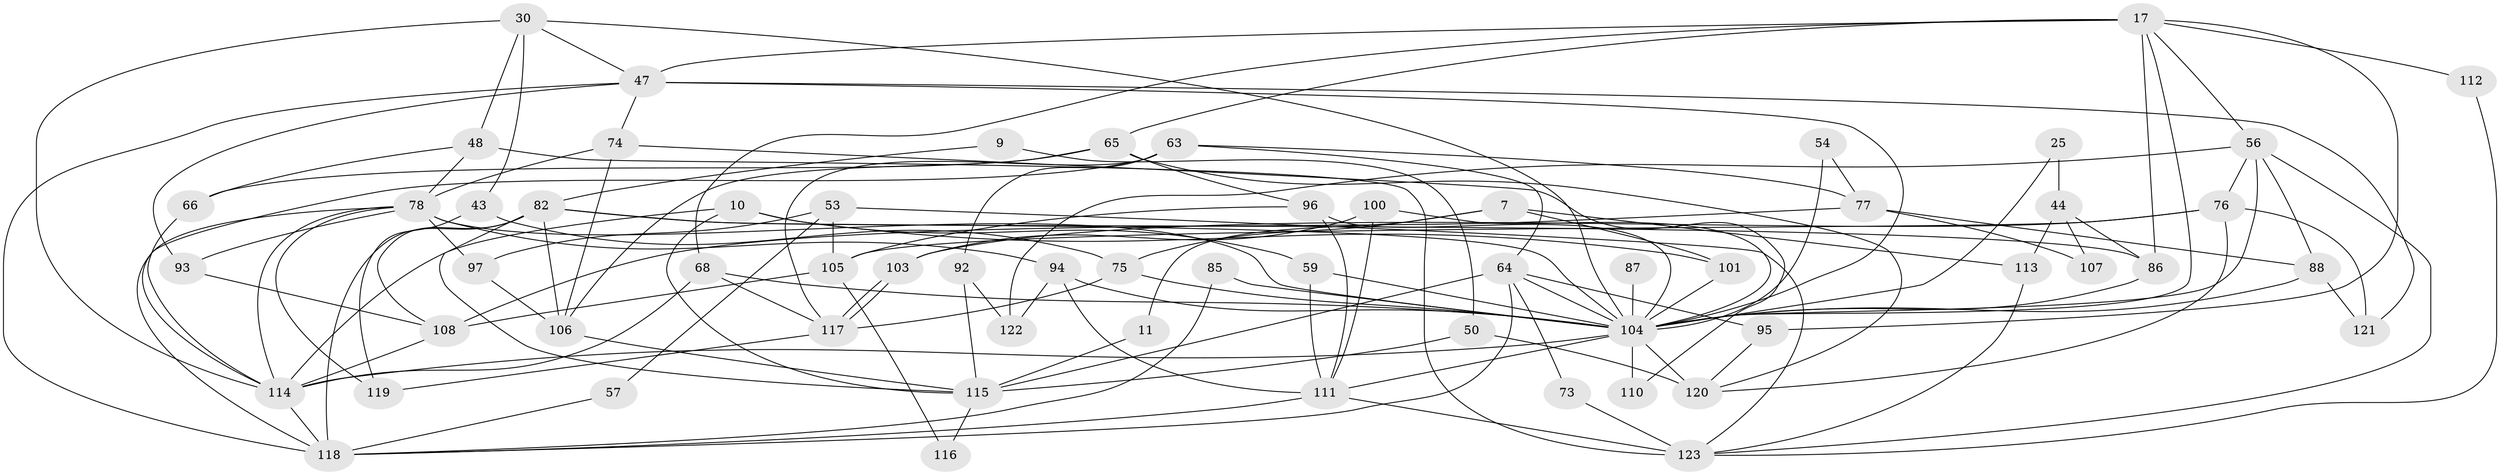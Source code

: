 // original degree distribution, {4: 0.3008130081300813, 6: 0.11382113821138211, 2: 0.16260162601626016, 7: 0.032520325203252036, 5: 0.1951219512195122, 3: 0.1951219512195122}
// Generated by graph-tools (version 1.1) at 2025/51/03/09/25 04:51:08]
// undirected, 61 vertices, 137 edges
graph export_dot {
graph [start="1"]
  node [color=gray90,style=filled];
  7;
  9;
  10;
  11;
  17 [super="+6"];
  25;
  30;
  43 [super="+38"];
  44 [super="+31"];
  47 [super="+21"];
  48 [super="+45"];
  50;
  53 [super="+22"];
  54;
  56 [super="+26+52"];
  57;
  59;
  63 [super="+19+20"];
  64 [super="+1+2+12+39"];
  65;
  66;
  68;
  73;
  74;
  75 [super="+14"];
  76 [super="+61"];
  77;
  78 [super="+33+55"];
  82 [super="+46"];
  85;
  86 [super="+23"];
  87;
  88 [super="+79"];
  92;
  93;
  94 [super="+40"];
  95;
  96;
  97 [super="+3"];
  100;
  101;
  103;
  104 [super="+69+98"];
  105 [super="+67"];
  106;
  107;
  108;
  110;
  111 [super="+62+42"];
  112;
  113;
  114 [super="+99+109"];
  115 [super="+28"];
  116;
  117 [super="+102"];
  118 [super="+24+91"];
  119;
  120 [super="+36"];
  121 [super="+81"];
  122;
  123 [super="+80"];
  7 -- 101;
  7 -- 11;
  7 -- 75 [weight=2];
  7 -- 113;
  9 -- 50;
  9 -- 82;
  10 -- 59;
  10 -- 101;
  10 -- 115;
  10 -- 114;
  11 -- 115;
  17 -- 68;
  17 -- 86 [weight=2];
  17 -- 95;
  17 -- 112;
  17 -- 65;
  17 -- 56;
  17 -- 47 [weight=2];
  17 -- 104;
  25 -- 44 [weight=2];
  25 -- 104;
  30 -- 47;
  30 -- 43;
  30 -- 114;
  30 -- 48;
  30 -- 104;
  43 -- 119 [weight=2];
  43 -- 75;
  44 -- 113 [weight=2];
  44 -- 86 [weight=2];
  44 -- 107;
  47 -- 74;
  47 -- 104 [weight=2];
  47 -- 121 [weight=2];
  47 -- 93;
  47 -- 118;
  48 -- 66;
  48 -- 78;
  48 -- 123 [weight=2];
  50 -- 115 [weight=2];
  50 -- 120;
  53 -- 57;
  53 -- 97;
  53 -- 105 [weight=2];
  53 -- 123;
  54 -- 77;
  54 -- 104;
  56 -- 122 [weight=2];
  56 -- 123;
  56 -- 76;
  56 -- 88;
  56 -- 104 [weight=2];
  57 -- 118;
  59 -- 111;
  59 -- 104 [weight=5];
  63 -- 117;
  63 -- 77;
  63 -- 64;
  63 -- 92;
  63 -- 114;
  64 -- 115 [weight=3];
  64 -- 118 [weight=2];
  64 -- 73;
  64 -- 95;
  64 -- 104 [weight=3];
  65 -- 96;
  65 -- 66;
  65 -- 106;
  65 -- 120;
  66 -- 114;
  68 -- 117;
  68 -- 114;
  68 -- 104;
  73 -- 123;
  74 -- 106;
  74 -- 110;
  74 -- 78;
  75 -- 117;
  75 -- 104 [weight=2];
  76 -- 121;
  76 -- 103;
  76 -- 105;
  76 -- 120;
  77 -- 88;
  77 -- 108;
  77 -- 107;
  78 -- 119 [weight=2];
  78 -- 93;
  78 -- 94 [weight=2];
  78 -- 104 [weight=3];
  78 -- 97;
  78 -- 114 [weight=2];
  78 -- 118;
  82 -- 106;
  82 -- 108;
  82 -- 118 [weight=2];
  82 -- 86 [weight=2];
  82 -- 115;
  82 -- 104 [weight=2];
  85 -- 118;
  85 -- 104;
  86 -- 104 [weight=2];
  87 -- 104 [weight=2];
  88 -- 104 [weight=3];
  88 -- 121 [weight=2];
  92 -- 115 [weight=2];
  92 -- 122;
  93 -- 108;
  94 -- 122;
  94 -- 111;
  94 -- 104;
  95 -- 120;
  96 -- 105;
  96 -- 111;
  96 -- 104 [weight=2];
  97 -- 106 [weight=2];
  100 -- 111;
  100 -- 103;
  100 -- 104;
  101 -- 104 [weight=2];
  103 -- 117;
  103 -- 117;
  104 -- 120 [weight=3];
  104 -- 111;
  104 -- 110;
  104 -- 114 [weight=2];
  105 -- 116;
  105 -- 108;
  106 -- 115;
  108 -- 114;
  111 -- 123;
  111 -- 118;
  112 -- 123;
  113 -- 123;
  114 -- 118 [weight=2];
  115 -- 116;
  117 -- 119 [weight=2];
}
